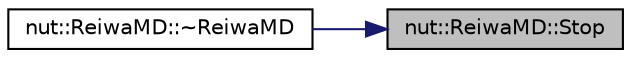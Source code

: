 digraph "nut::ReiwaMD::Stop"
{
 // LATEX_PDF_SIZE
  edge [fontname="Helvetica",fontsize="10",labelfontname="Helvetica",labelfontsize="10"];
  node [fontname="Helvetica",fontsize="10",shape=record];
  rankdir="RL";
  Node1 [label="nut::ReiwaMD::Stop",height=0.2,width=0.4,color="black", fillcolor="grey75", style="filled", fontcolor="black",tooltip="制御ストップ"];
  Node1 -> Node2 [dir="back",color="midnightblue",fontsize="10",style="solid",fontname="Helvetica"];
  Node2 [label="nut::ReiwaMD::~ReiwaMD",height=0.2,width=0.4,color="black", fillcolor="white", style="filled",URL="$df/da1/classnut_1_1_reiwa_m_d.html#a0c51e75191c62c5d694b19898104244b",tooltip="デストラクタ"];
}
